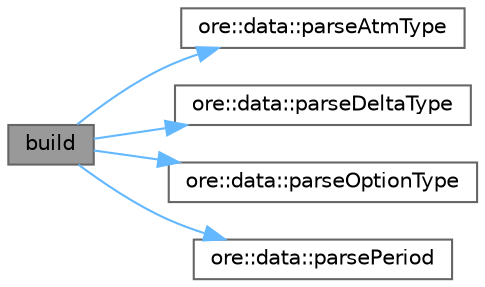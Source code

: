 digraph "build"
{
 // INTERACTIVE_SVG=YES
 // LATEX_PDF_SIZE
  bgcolor="transparent";
  edge [fontname=Helvetica,fontsize=10,labelfontname=Helvetica,labelfontsize=10];
  node [fontname=Helvetica,fontsize=10,shape=box,height=0.2,width=0.4];
  rankdir="LR";
  Node1 [label="build",height=0.2,width=0.4,color="gray40", fillcolor="grey60", style="filled", fontcolor="black",tooltip=" "];
  Node1 -> Node2 [color="steelblue1",style="solid"];
  Node2 [label="ore::data::parseAtmType",height=0.2,width=0.4,color="grey40", fillcolor="white", style="filled",URL="$group__utilities.html#gac646d7e5cbc09cb6e4f094729a07558b",tooltip="Convert text to QuantLib::DeltaVolQuote::AtmType."];
  Node1 -> Node3 [color="steelblue1",style="solid"];
  Node3 [label="ore::data::parseDeltaType",height=0.2,width=0.4,color="grey40", fillcolor="white", style="filled",URL="$group__utilities.html#gafea498a41f014bd2031e10d3df7891a1",tooltip="Convert text to QuantLib::DeltaVolQuote::DeltaType."];
  Node1 -> Node4 [color="steelblue1",style="solid"];
  Node4 [label="ore::data::parseOptionType",height=0.2,width=0.4,color="grey40", fillcolor="white", style="filled",URL="$group__utilities.html#gafba82f05ecaf8827537fb3144f436002",tooltip="Convert text to QuantLib::Option::Type."];
  Node1 -> Node5 [color="steelblue1",style="solid"];
  Node5 [label="ore::data::parsePeriod",height=0.2,width=0.4,color="grey40", fillcolor="white", style="filled",URL="$group__utilities.html#ga8e0623e2cb01e250e9cfec4619256208",tooltip="Convert text to QuantLib::Period."];
}
